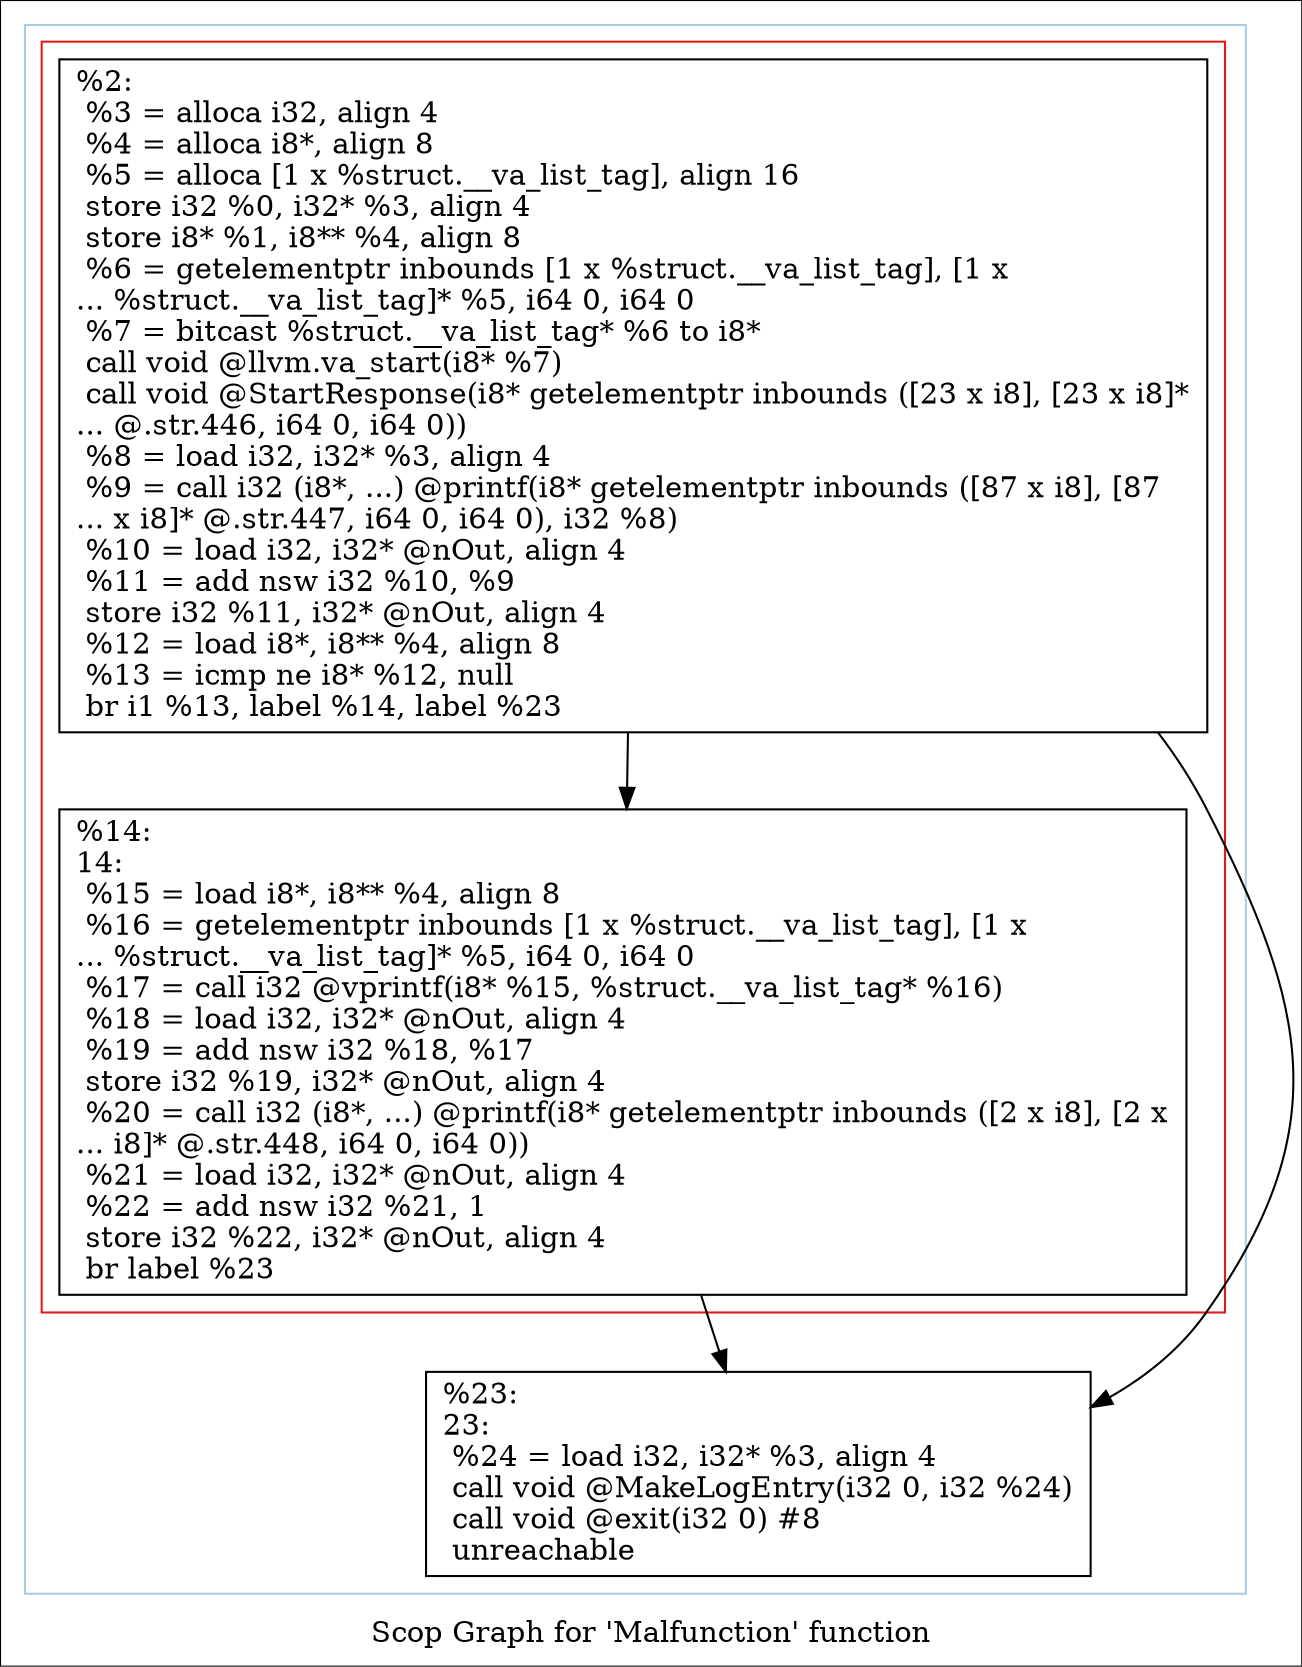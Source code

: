 digraph "Scop Graph for 'Malfunction' function" {
	label="Scop Graph for 'Malfunction' function";

	Node0x1ba30a0 [shape=record,label="{%2:\l  %3 = alloca i32, align 4\l  %4 = alloca i8*, align 8\l  %5 = alloca [1 x %struct.__va_list_tag], align 16\l  store i32 %0, i32* %3, align 4\l  store i8* %1, i8** %4, align 8\l  %6 = getelementptr inbounds [1 x %struct.__va_list_tag], [1 x\l... %struct.__va_list_tag]* %5, i64 0, i64 0\l  %7 = bitcast %struct.__va_list_tag* %6 to i8*\l  call void @llvm.va_start(i8* %7)\l  call void @StartResponse(i8* getelementptr inbounds ([23 x i8], [23 x i8]*\l... @.str.446, i64 0, i64 0))\l  %8 = load i32, i32* %3, align 4\l  %9 = call i32 (i8*, ...) @printf(i8* getelementptr inbounds ([87 x i8], [87\l... x i8]* @.str.447, i64 0, i64 0), i32 %8)\l  %10 = load i32, i32* @nOut, align 4\l  %11 = add nsw i32 %10, %9\l  store i32 %11, i32* @nOut, align 4\l  %12 = load i8*, i8** %4, align 8\l  %13 = icmp ne i8* %12, null\l  br i1 %13, label %14, label %23\l}"];
	Node0x1ba30a0 -> Node0x1b79a00;
	Node0x1ba30a0 -> Node0x1b838e0;
	Node0x1b79a00 [shape=record,label="{%14:\l14:                                               \l  %15 = load i8*, i8** %4, align 8\l  %16 = getelementptr inbounds [1 x %struct.__va_list_tag], [1 x\l... %struct.__va_list_tag]* %5, i64 0, i64 0\l  %17 = call i32 @vprintf(i8* %15, %struct.__va_list_tag* %16)\l  %18 = load i32, i32* @nOut, align 4\l  %19 = add nsw i32 %18, %17\l  store i32 %19, i32* @nOut, align 4\l  %20 = call i32 (i8*, ...) @printf(i8* getelementptr inbounds ([2 x i8], [2 x\l... i8]* @.str.448, i64 0, i64 0))\l  %21 = load i32, i32* @nOut, align 4\l  %22 = add nsw i32 %21, 1\l  store i32 %22, i32* @nOut, align 4\l  br label %23\l}"];
	Node0x1b79a00 -> Node0x1b838e0;
	Node0x1b838e0 [shape=record,label="{%23:\l23:                                               \l  %24 = load i32, i32* %3, align 4\l  call void @MakeLogEntry(i32 0, i32 %24)\l  call void @exit(i32 0) #8\l  unreachable\l}"];
	colorscheme = "paired12"
        subgraph cluster_0x1c00cd0 {
          label = "";
          style = solid;
          color = 1
          subgraph cluster_0x1c00d50 {
            label = "";
            style = solid;
            color = 6
            Node0x1ba30a0;
            Node0x1b79a00;
          }
          Node0x1b838e0;
        }
}
